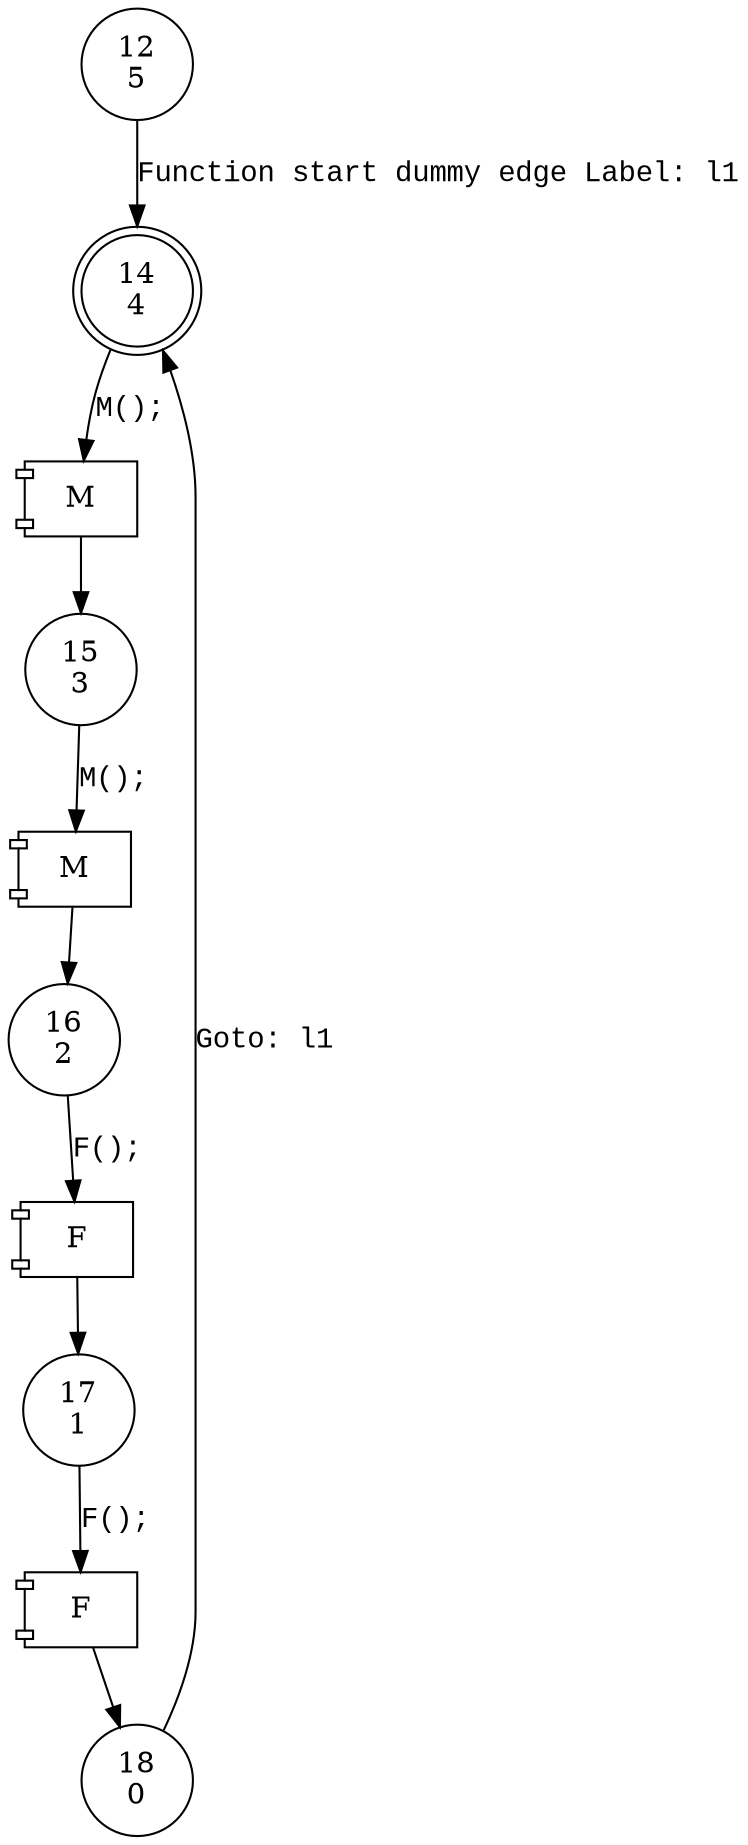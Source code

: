 digraph gen_init_cpio_rw {
12 [shape="circle" label="12\n5"]
14 [shape="doublecircle" label="14\n4"]
15 [shape="circle" label="15\n3"]
16 [shape="circle" label="16\n2"]
17 [shape="circle" label="17\n1"]
18 [shape="circle" label="18\n0"]
12 -> 14 [label="Function start dummy edge Label: l1" fontname="Courier New"]
100001 [shape="component" label="M"]
14 -> 100001 [label="M();" fontname="Courier New"]
100001 -> 15 [label="" fontname="Courier New"]
100002 [shape="component" label="M"]
15 -> 100002 [label="M();" fontname="Courier New"]
100002 -> 16 [label="" fontname="Courier New"]
100003 [shape="component" label="F"]
16 -> 100003 [label="F();" fontname="Courier New"]
100003 -> 17 [label="" fontname="Courier New"]
100004 [shape="component" label="F"]
17 -> 100004 [label="F();" fontname="Courier New"]
100004 -> 18 [label="" fontname="Courier New"]
18 -> 14 [label="Goto: l1" fontname="Courier New"]
}